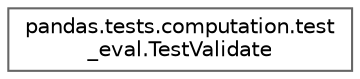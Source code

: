 digraph "Graphical Class Hierarchy"
{
 // LATEX_PDF_SIZE
  bgcolor="transparent";
  edge [fontname=Helvetica,fontsize=10,labelfontname=Helvetica,labelfontsize=10];
  node [fontname=Helvetica,fontsize=10,shape=box,height=0.2,width=0.4];
  rankdir="LR";
  Node0 [id="Node000000",label="pandas.tests.computation.test\l_eval.TestValidate",height=0.2,width=0.4,color="grey40", fillcolor="white", style="filled",URL="$d9/d28/classpandas_1_1tests_1_1computation_1_1test__eval_1_1TestValidate.html",tooltip=" "];
}
